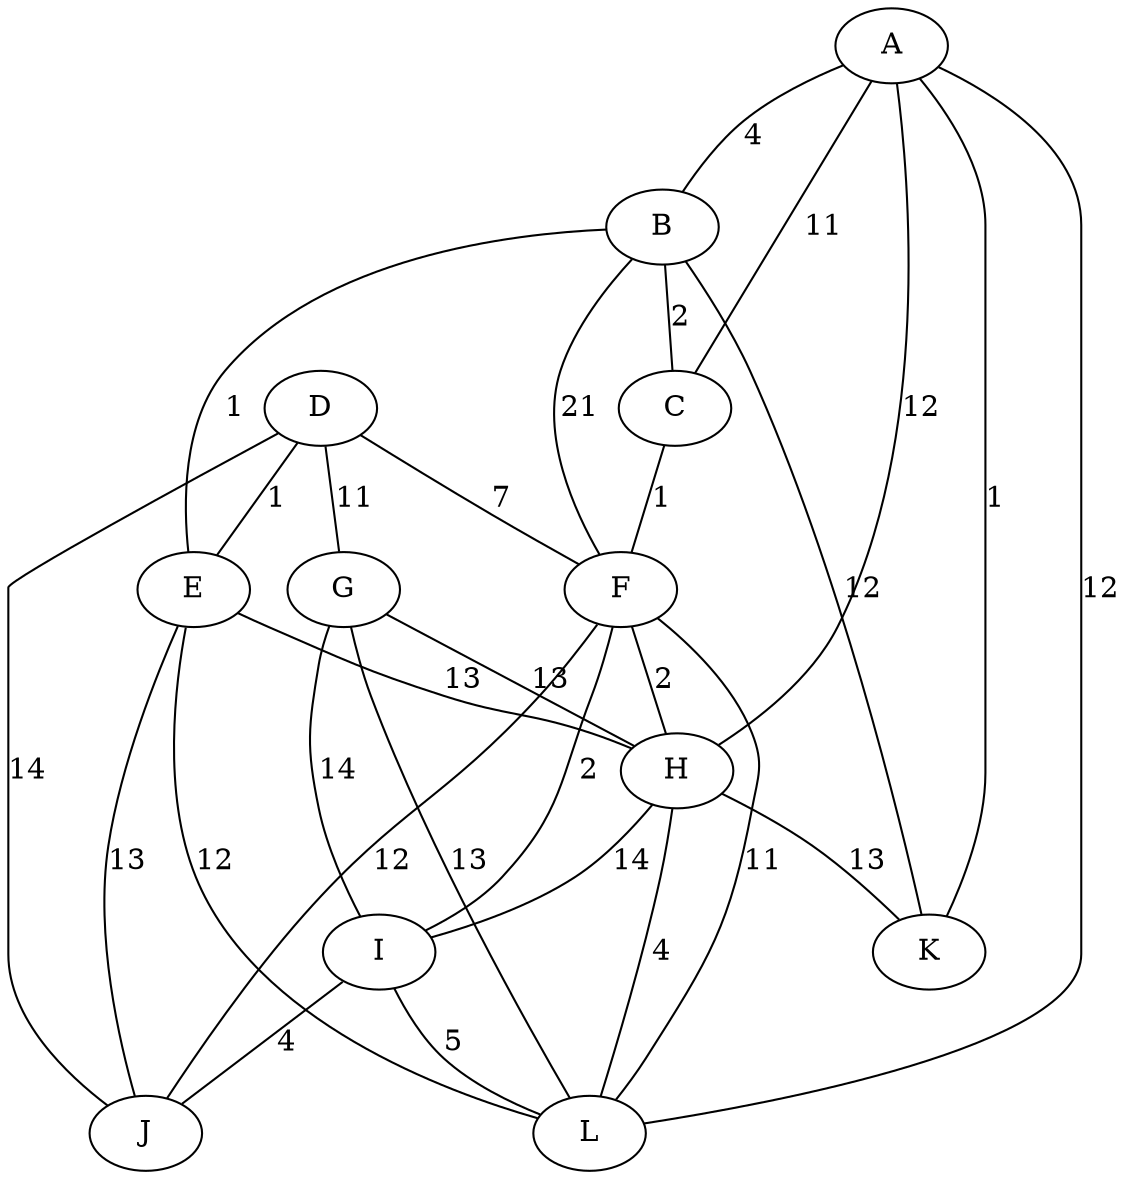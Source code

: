 graph {
  A;
  B;
  C;
  D;
  E;
  F;
  G;
  H;
  I;
  J;
  K;
  L;

  A -- B [label=4];
  A -- C [label=11];
  A -- H [label=12];
  A -- K [label=1];
  A -- L [label=12];
  C -- F [label=1];
  B -- C [label=2];
  B -- E [label=1];
  B -- F [label=21];
  B -- K [label=12];
  D -- E [label=1];
  D -- F [label=7];
  D -- G [label=11];
  D -- J [label=14];
  E -- H [label=13];
  E -- J [label=13];
  E -- L [label=12];
  F -- H [label=2];
  F -- I [label=2];
  F -- J [label=12];
  F -- L [label=11];
  G -- H [label=13];
  G -- I [label=14];
  G -- L [label=13];
  H -- I [label=14];
  H -- L [label=4];
  H -- K [label=13];
  I -- J [label=4];
  I -- L [label=5];
}

